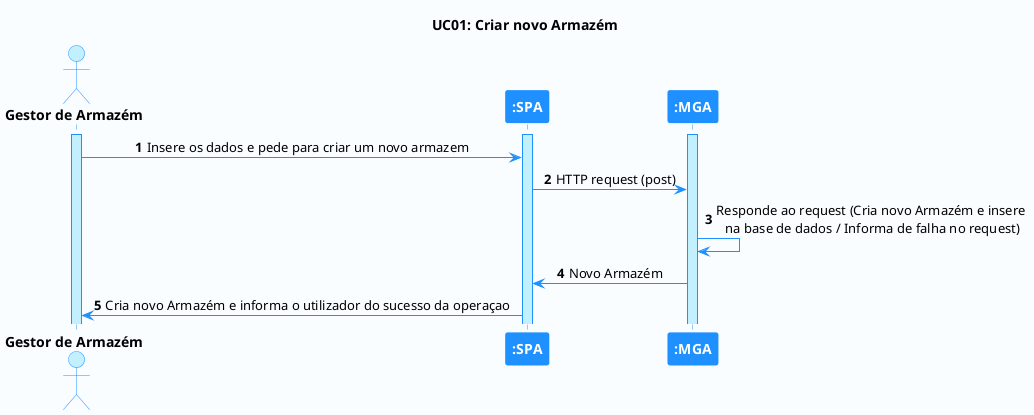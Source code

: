 @startuml hello

'-Style----------------------------------------------------------------------------------------------------------------

autonumber

skinparam DefaultTextAlignment center

skinparam BackgroundColor #fafdff

skinparam sequence {
    LifeLineBorderColor DodgerBlue
    LifeLineBackgroundColor APPLICATION

    ActorBackgroundColor APPLICATION
    ActorBorderColor DodgerBlue

    BackgroundColor #FFFFFF
    ArrowColor DodgerBlue
    BorderColor DodgerBlue

    ParticipantBackgroundColor DodgerBlue
    ParticipantFontColor #FFFFFF
    ParticipantBorderColor DodgerBlue

    GroupBorderColor #082642
    GroupBackgroundColor APPLICATION
}

skinparam note {
    LifeLineBorderColor DodgerBlue
    LifeLineBackgroundColor APPLICATION

    ActorBackgroundColor APPLICATION
    ActorBorderColor DodgerBlue

    BackgroundColor #FFFFFF
    ArrowColor DodgerBlue
    BorderColor DodgerBlue

    ParticipantBackgroundColor DodgerBlue
    ParticipantFontColor #FFFFFF
    ParticipantBorderColor DodgerBlue

    GroupBorderColor #082642
    GroupBackgroundColor APPLICATION
}

'-Title----------------------------------------------------------------------------------------------------------------

title UC01: Criar novo Armazém

'-Actors/Participants--------------------------------------------------------------------------------------------------

actor "<b>Gestor de Armazém" as A
participant "<b>:SPA" as SPA
participant "<b>:MGA" as M

'-Associations---------------------------------------------------------------------------------------------------------

activate A
activate SPA
activate M

A -> SPA: Insere os dados e pede para criar um novo armazem
SPA -> M: HTTP request (post)
M -> M: Responde ao request (Cria novo Armazém e insere \nna base de dados / Informa de falha no request)
M -> SPA: Novo Armazém
SPA -> A: Cria novo Armazém e informa o utilizador do sucesso da operaçao
'----------------------------------------------------------------------------------------------------------------------

@enduml